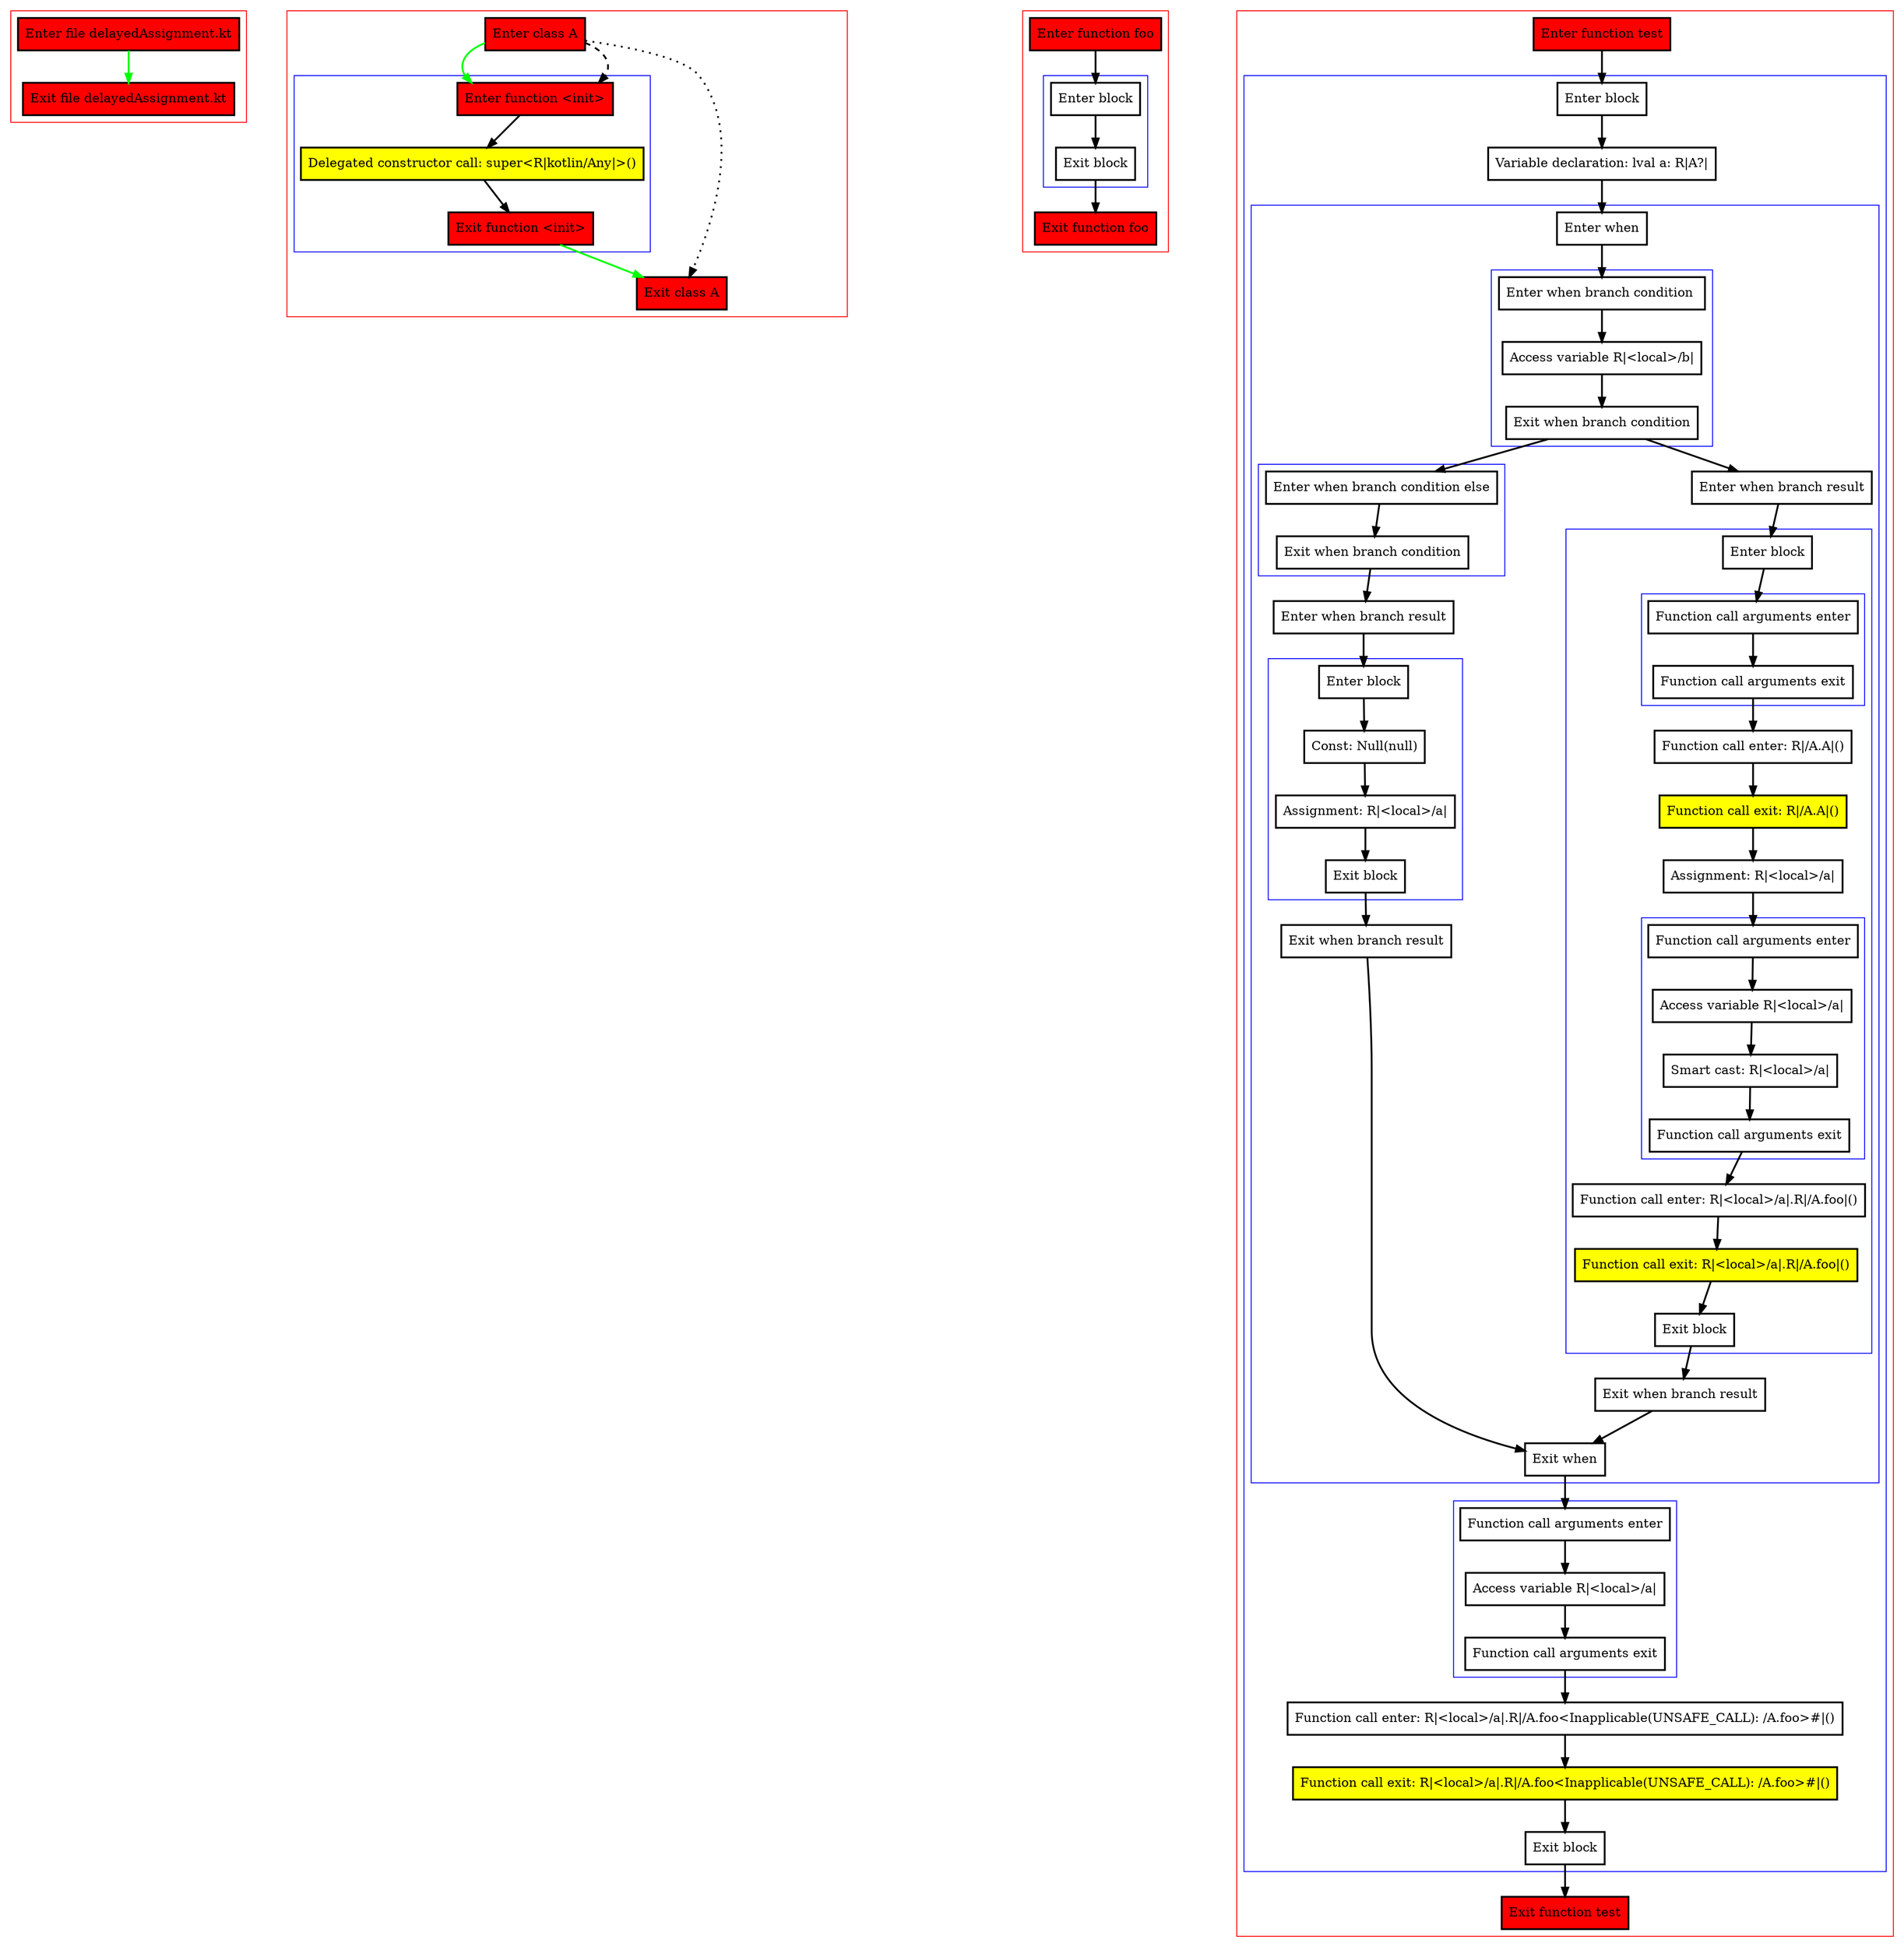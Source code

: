 digraph delayedAssignment_kt {
    graph [nodesep=3]
    node [shape=box penwidth=2]
    edge [penwidth=2]

    subgraph cluster_0 {
        color=red
        0 [label="Enter file delayedAssignment.kt" style="filled" fillcolor=red];
        1 [label="Exit file delayedAssignment.kt" style="filled" fillcolor=red];
    }
    0 -> {1} [color=green];

    subgraph cluster_1 {
        color=red
        2 [label="Enter class A" style="filled" fillcolor=red];
        subgraph cluster_2 {
            color=blue
            3 [label="Enter function <init>" style="filled" fillcolor=red];
            4 [label="Delegated constructor call: super<R|kotlin/Any|>()" style="filled" fillcolor=yellow];
            5 [label="Exit function <init>" style="filled" fillcolor=red];
        }
        6 [label="Exit class A" style="filled" fillcolor=red];
    }
    2 -> {3} [color=green];
    2 -> {6} [style=dotted];
    2 -> {3} [style=dashed];
    3 -> {4};
    4 -> {5};
    5 -> {6} [color=green];

    subgraph cluster_3 {
        color=red
        7 [label="Enter function foo" style="filled" fillcolor=red];
        subgraph cluster_4 {
            color=blue
            8 [label="Enter block"];
            9 [label="Exit block"];
        }
        10 [label="Exit function foo" style="filled" fillcolor=red];
    }
    7 -> {8};
    8 -> {9};
    9 -> {10};

    subgraph cluster_5 {
        color=red
        11 [label="Enter function test" style="filled" fillcolor=red];
        subgraph cluster_6 {
            color=blue
            12 [label="Enter block"];
            13 [label="Variable declaration: lval a: R|A?|"];
            subgraph cluster_7 {
                color=blue
                14 [label="Enter when"];
                subgraph cluster_8 {
                    color=blue
                    15 [label="Enter when branch condition "];
                    16 [label="Access variable R|<local>/b|"];
                    17 [label="Exit when branch condition"];
                }
                subgraph cluster_9 {
                    color=blue
                    18 [label="Enter when branch condition else"];
                    19 [label="Exit when branch condition"];
                }
                20 [label="Enter when branch result"];
                subgraph cluster_10 {
                    color=blue
                    21 [label="Enter block"];
                    22 [label="Const: Null(null)"];
                    23 [label="Assignment: R|<local>/a|"];
                    24 [label="Exit block"];
                }
                25 [label="Exit when branch result"];
                26 [label="Enter when branch result"];
                subgraph cluster_11 {
                    color=blue
                    27 [label="Enter block"];
                    subgraph cluster_12 {
                        color=blue
                        28 [label="Function call arguments enter"];
                        29 [label="Function call arguments exit"];
                    }
                    30 [label="Function call enter: R|/A.A|()"];
                    31 [label="Function call exit: R|/A.A|()" style="filled" fillcolor=yellow];
                    32 [label="Assignment: R|<local>/a|"];
                    subgraph cluster_13 {
                        color=blue
                        33 [label="Function call arguments enter"];
                        34 [label="Access variable R|<local>/a|"];
                        35 [label="Smart cast: R|<local>/a|"];
                        36 [label="Function call arguments exit"];
                    }
                    37 [label="Function call enter: R|<local>/a|.R|/A.foo|()"];
                    38 [label="Function call exit: R|<local>/a|.R|/A.foo|()" style="filled" fillcolor=yellow];
                    39 [label="Exit block"];
                }
                40 [label="Exit when branch result"];
                41 [label="Exit when"];
            }
            subgraph cluster_14 {
                color=blue
                42 [label="Function call arguments enter"];
                43 [label="Access variable R|<local>/a|"];
                44 [label="Function call arguments exit"];
            }
            45 [label="Function call enter: R|<local>/a|.R|/A.foo<Inapplicable(UNSAFE_CALL): /A.foo>#|()"];
            46 [label="Function call exit: R|<local>/a|.R|/A.foo<Inapplicable(UNSAFE_CALL): /A.foo>#|()" style="filled" fillcolor=yellow];
            47 [label="Exit block"];
        }
        48 [label="Exit function test" style="filled" fillcolor=red];
    }
    11 -> {12};
    12 -> {13};
    13 -> {14};
    14 -> {15};
    15 -> {16};
    16 -> {17};
    17 -> {18 26};
    18 -> {19};
    19 -> {20};
    20 -> {21};
    21 -> {22};
    22 -> {23};
    23 -> {24};
    24 -> {25};
    25 -> {41};
    26 -> {27};
    27 -> {28};
    28 -> {29};
    29 -> {30};
    30 -> {31};
    31 -> {32};
    32 -> {33};
    33 -> {34};
    34 -> {35};
    35 -> {36};
    36 -> {37};
    37 -> {38};
    38 -> {39};
    39 -> {40};
    40 -> {41};
    41 -> {42};
    42 -> {43};
    43 -> {44};
    44 -> {45};
    45 -> {46};
    46 -> {47};
    47 -> {48};

}
